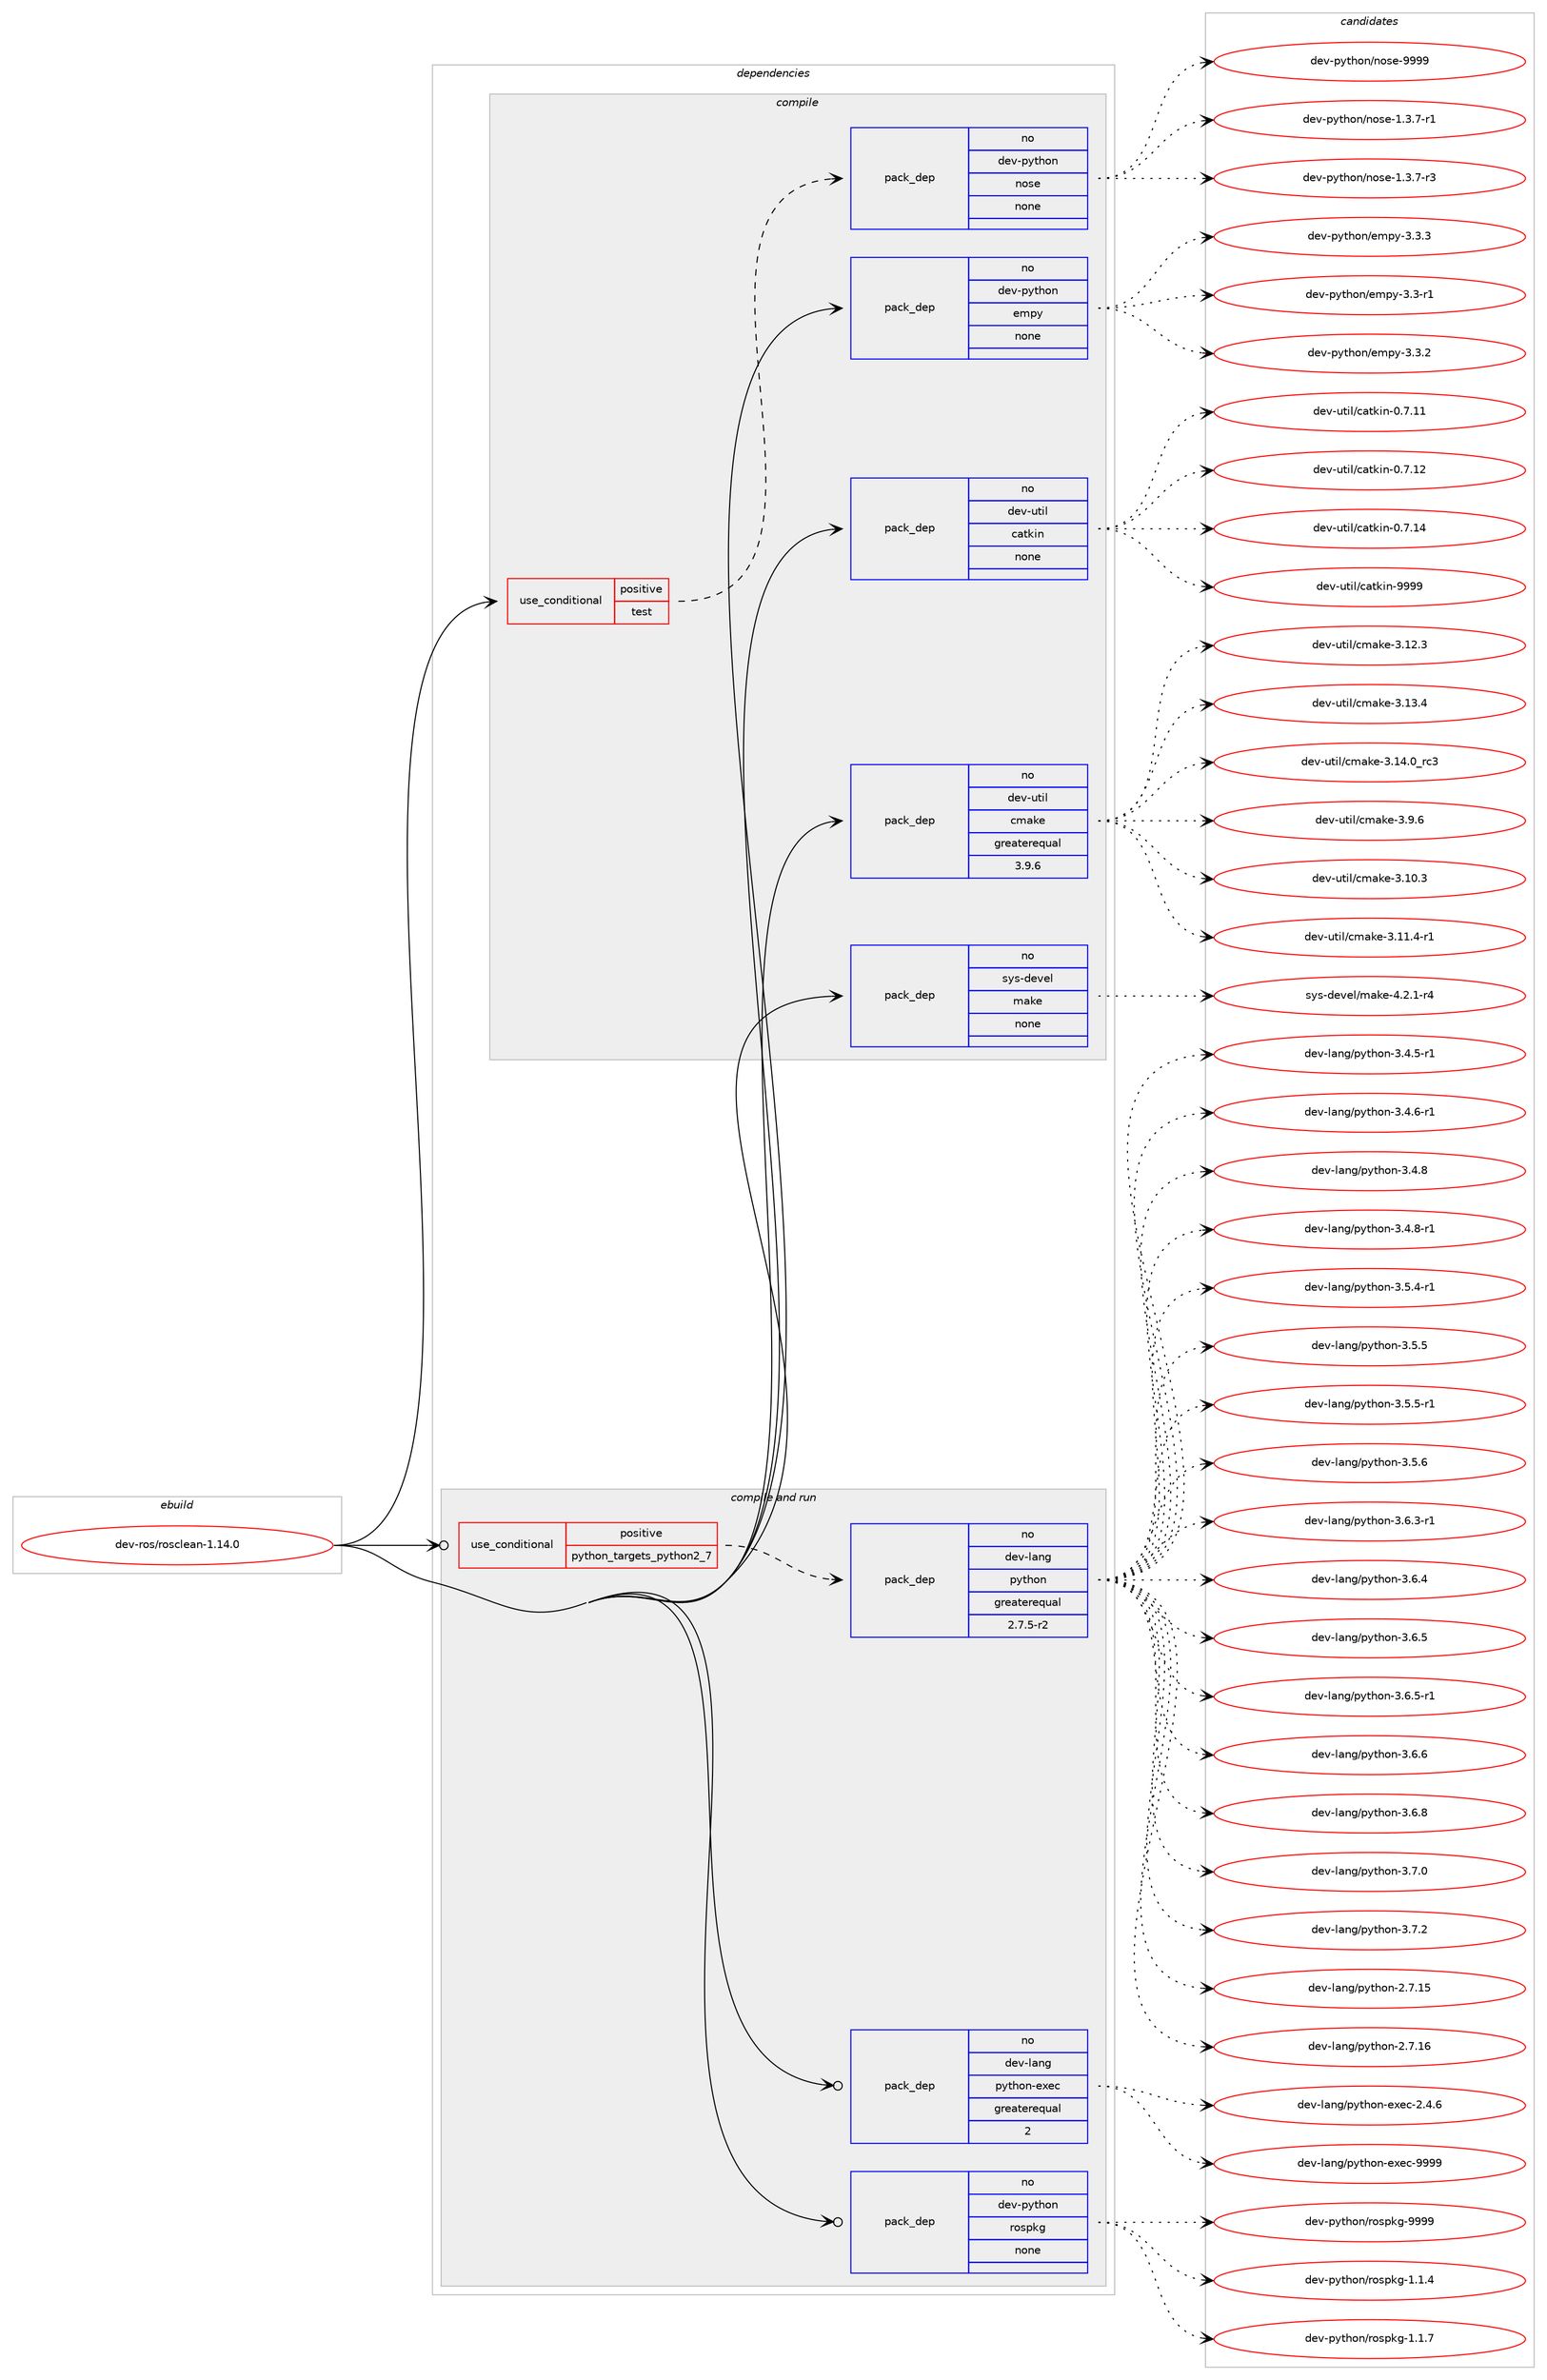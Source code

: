 digraph prolog {

# *************
# Graph options
# *************

newrank=true;
concentrate=true;
compound=true;
graph [rankdir=LR,fontname=Helvetica,fontsize=10,ranksep=1.5];#, ranksep=2.5, nodesep=0.2];
edge  [arrowhead=vee];
node  [fontname=Helvetica,fontsize=10];

# **********
# The ebuild
# **********

subgraph cluster_leftcol {
color=gray;
rank=same;
label=<<i>ebuild</i>>;
id [label="dev-ros/rosclean-1.14.0", color=red, width=4, href="../dev-ros/rosclean-1.14.0.svg"];
}

# ****************
# The dependencies
# ****************

subgraph cluster_midcol {
color=gray;
label=<<i>dependencies</i>>;
subgraph cluster_compile {
fillcolor="#eeeeee";
style=filled;
label=<<i>compile</i>>;
subgraph cond389719 {
dependency1464210 [label=<<TABLE BORDER="0" CELLBORDER="1" CELLSPACING="0" CELLPADDING="4"><TR><TD ROWSPAN="3" CELLPADDING="10">use_conditional</TD></TR><TR><TD>positive</TD></TR><TR><TD>test</TD></TR></TABLE>>, shape=none, color=red];
subgraph pack1051101 {
dependency1464211 [label=<<TABLE BORDER="0" CELLBORDER="1" CELLSPACING="0" CELLPADDING="4" WIDTH="220"><TR><TD ROWSPAN="6" CELLPADDING="30">pack_dep</TD></TR><TR><TD WIDTH="110">no</TD></TR><TR><TD>dev-python</TD></TR><TR><TD>nose</TD></TR><TR><TD>none</TD></TR><TR><TD></TD></TR></TABLE>>, shape=none, color=blue];
}
dependency1464210:e -> dependency1464211:w [weight=20,style="dashed",arrowhead="vee"];
}
id:e -> dependency1464210:w [weight=20,style="solid",arrowhead="vee"];
subgraph pack1051102 {
dependency1464212 [label=<<TABLE BORDER="0" CELLBORDER="1" CELLSPACING="0" CELLPADDING="4" WIDTH="220"><TR><TD ROWSPAN="6" CELLPADDING="30">pack_dep</TD></TR><TR><TD WIDTH="110">no</TD></TR><TR><TD>dev-python</TD></TR><TR><TD>empy</TD></TR><TR><TD>none</TD></TR><TR><TD></TD></TR></TABLE>>, shape=none, color=blue];
}
id:e -> dependency1464212:w [weight=20,style="solid",arrowhead="vee"];
subgraph pack1051103 {
dependency1464213 [label=<<TABLE BORDER="0" CELLBORDER="1" CELLSPACING="0" CELLPADDING="4" WIDTH="220"><TR><TD ROWSPAN="6" CELLPADDING="30">pack_dep</TD></TR><TR><TD WIDTH="110">no</TD></TR><TR><TD>dev-util</TD></TR><TR><TD>catkin</TD></TR><TR><TD>none</TD></TR><TR><TD></TD></TR></TABLE>>, shape=none, color=blue];
}
id:e -> dependency1464213:w [weight=20,style="solid",arrowhead="vee"];
subgraph pack1051104 {
dependency1464214 [label=<<TABLE BORDER="0" CELLBORDER="1" CELLSPACING="0" CELLPADDING="4" WIDTH="220"><TR><TD ROWSPAN="6" CELLPADDING="30">pack_dep</TD></TR><TR><TD WIDTH="110">no</TD></TR><TR><TD>dev-util</TD></TR><TR><TD>cmake</TD></TR><TR><TD>greaterequal</TD></TR><TR><TD>3.9.6</TD></TR></TABLE>>, shape=none, color=blue];
}
id:e -> dependency1464214:w [weight=20,style="solid",arrowhead="vee"];
subgraph pack1051105 {
dependency1464215 [label=<<TABLE BORDER="0" CELLBORDER="1" CELLSPACING="0" CELLPADDING="4" WIDTH="220"><TR><TD ROWSPAN="6" CELLPADDING="30">pack_dep</TD></TR><TR><TD WIDTH="110">no</TD></TR><TR><TD>sys-devel</TD></TR><TR><TD>make</TD></TR><TR><TD>none</TD></TR><TR><TD></TD></TR></TABLE>>, shape=none, color=blue];
}
id:e -> dependency1464215:w [weight=20,style="solid",arrowhead="vee"];
}
subgraph cluster_compileandrun {
fillcolor="#eeeeee";
style=filled;
label=<<i>compile and run</i>>;
subgraph cond389720 {
dependency1464216 [label=<<TABLE BORDER="0" CELLBORDER="1" CELLSPACING="0" CELLPADDING="4"><TR><TD ROWSPAN="3" CELLPADDING="10">use_conditional</TD></TR><TR><TD>positive</TD></TR><TR><TD>python_targets_python2_7</TD></TR></TABLE>>, shape=none, color=red];
subgraph pack1051106 {
dependency1464217 [label=<<TABLE BORDER="0" CELLBORDER="1" CELLSPACING="0" CELLPADDING="4" WIDTH="220"><TR><TD ROWSPAN="6" CELLPADDING="30">pack_dep</TD></TR><TR><TD WIDTH="110">no</TD></TR><TR><TD>dev-lang</TD></TR><TR><TD>python</TD></TR><TR><TD>greaterequal</TD></TR><TR><TD>2.7.5-r2</TD></TR></TABLE>>, shape=none, color=blue];
}
dependency1464216:e -> dependency1464217:w [weight=20,style="dashed",arrowhead="vee"];
}
id:e -> dependency1464216:w [weight=20,style="solid",arrowhead="odotvee"];
subgraph pack1051107 {
dependency1464218 [label=<<TABLE BORDER="0" CELLBORDER="1" CELLSPACING="0" CELLPADDING="4" WIDTH="220"><TR><TD ROWSPAN="6" CELLPADDING="30">pack_dep</TD></TR><TR><TD WIDTH="110">no</TD></TR><TR><TD>dev-lang</TD></TR><TR><TD>python-exec</TD></TR><TR><TD>greaterequal</TD></TR><TR><TD>2</TD></TR></TABLE>>, shape=none, color=blue];
}
id:e -> dependency1464218:w [weight=20,style="solid",arrowhead="odotvee"];
subgraph pack1051108 {
dependency1464219 [label=<<TABLE BORDER="0" CELLBORDER="1" CELLSPACING="0" CELLPADDING="4" WIDTH="220"><TR><TD ROWSPAN="6" CELLPADDING="30">pack_dep</TD></TR><TR><TD WIDTH="110">no</TD></TR><TR><TD>dev-python</TD></TR><TR><TD>rospkg</TD></TR><TR><TD>none</TD></TR><TR><TD></TD></TR></TABLE>>, shape=none, color=blue];
}
id:e -> dependency1464219:w [weight=20,style="solid",arrowhead="odotvee"];
}
subgraph cluster_run {
fillcolor="#eeeeee";
style=filled;
label=<<i>run</i>>;
}
}

# **************
# The candidates
# **************

subgraph cluster_choices {
rank=same;
color=gray;
label=<<i>candidates</i>>;

subgraph choice1051101 {
color=black;
nodesep=1;
choice10010111845112121116104111110471101111151014549465146554511449 [label="dev-python/nose-1.3.7-r1", color=red, width=4,href="../dev-python/nose-1.3.7-r1.svg"];
choice10010111845112121116104111110471101111151014549465146554511451 [label="dev-python/nose-1.3.7-r3", color=red, width=4,href="../dev-python/nose-1.3.7-r3.svg"];
choice10010111845112121116104111110471101111151014557575757 [label="dev-python/nose-9999", color=red, width=4,href="../dev-python/nose-9999.svg"];
dependency1464211:e -> choice10010111845112121116104111110471101111151014549465146554511449:w [style=dotted,weight="100"];
dependency1464211:e -> choice10010111845112121116104111110471101111151014549465146554511451:w [style=dotted,weight="100"];
dependency1464211:e -> choice10010111845112121116104111110471101111151014557575757:w [style=dotted,weight="100"];
}
subgraph choice1051102 {
color=black;
nodesep=1;
choice1001011184511212111610411111047101109112121455146514511449 [label="dev-python/empy-3.3-r1", color=red, width=4,href="../dev-python/empy-3.3-r1.svg"];
choice1001011184511212111610411111047101109112121455146514650 [label="dev-python/empy-3.3.2", color=red, width=4,href="../dev-python/empy-3.3.2.svg"];
choice1001011184511212111610411111047101109112121455146514651 [label="dev-python/empy-3.3.3", color=red, width=4,href="../dev-python/empy-3.3.3.svg"];
dependency1464212:e -> choice1001011184511212111610411111047101109112121455146514511449:w [style=dotted,weight="100"];
dependency1464212:e -> choice1001011184511212111610411111047101109112121455146514650:w [style=dotted,weight="100"];
dependency1464212:e -> choice1001011184511212111610411111047101109112121455146514651:w [style=dotted,weight="100"];
}
subgraph choice1051103 {
color=black;
nodesep=1;
choice1001011184511711610510847999711610710511045484655464949 [label="dev-util/catkin-0.7.11", color=red, width=4,href="../dev-util/catkin-0.7.11.svg"];
choice1001011184511711610510847999711610710511045484655464950 [label="dev-util/catkin-0.7.12", color=red, width=4,href="../dev-util/catkin-0.7.12.svg"];
choice1001011184511711610510847999711610710511045484655464952 [label="dev-util/catkin-0.7.14", color=red, width=4,href="../dev-util/catkin-0.7.14.svg"];
choice100101118451171161051084799971161071051104557575757 [label="dev-util/catkin-9999", color=red, width=4,href="../dev-util/catkin-9999.svg"];
dependency1464213:e -> choice1001011184511711610510847999711610710511045484655464949:w [style=dotted,weight="100"];
dependency1464213:e -> choice1001011184511711610510847999711610710511045484655464950:w [style=dotted,weight="100"];
dependency1464213:e -> choice1001011184511711610510847999711610710511045484655464952:w [style=dotted,weight="100"];
dependency1464213:e -> choice100101118451171161051084799971161071051104557575757:w [style=dotted,weight="100"];
}
subgraph choice1051104 {
color=black;
nodesep=1;
choice1001011184511711610510847991099710710145514649484651 [label="dev-util/cmake-3.10.3", color=red, width=4,href="../dev-util/cmake-3.10.3.svg"];
choice10010111845117116105108479910997107101455146494946524511449 [label="dev-util/cmake-3.11.4-r1", color=red, width=4,href="../dev-util/cmake-3.11.4-r1.svg"];
choice1001011184511711610510847991099710710145514649504651 [label="dev-util/cmake-3.12.3", color=red, width=4,href="../dev-util/cmake-3.12.3.svg"];
choice1001011184511711610510847991099710710145514649514652 [label="dev-util/cmake-3.13.4", color=red, width=4,href="../dev-util/cmake-3.13.4.svg"];
choice1001011184511711610510847991099710710145514649524648951149951 [label="dev-util/cmake-3.14.0_rc3", color=red, width=4,href="../dev-util/cmake-3.14.0_rc3.svg"];
choice10010111845117116105108479910997107101455146574654 [label="dev-util/cmake-3.9.6", color=red, width=4,href="../dev-util/cmake-3.9.6.svg"];
dependency1464214:e -> choice1001011184511711610510847991099710710145514649484651:w [style=dotted,weight="100"];
dependency1464214:e -> choice10010111845117116105108479910997107101455146494946524511449:w [style=dotted,weight="100"];
dependency1464214:e -> choice1001011184511711610510847991099710710145514649504651:w [style=dotted,weight="100"];
dependency1464214:e -> choice1001011184511711610510847991099710710145514649514652:w [style=dotted,weight="100"];
dependency1464214:e -> choice1001011184511711610510847991099710710145514649524648951149951:w [style=dotted,weight="100"];
dependency1464214:e -> choice10010111845117116105108479910997107101455146574654:w [style=dotted,weight="100"];
}
subgraph choice1051105 {
color=black;
nodesep=1;
choice1151211154510010111810110847109971071014552465046494511452 [label="sys-devel/make-4.2.1-r4", color=red, width=4,href="../sys-devel/make-4.2.1-r4.svg"];
dependency1464215:e -> choice1151211154510010111810110847109971071014552465046494511452:w [style=dotted,weight="100"];
}
subgraph choice1051106 {
color=black;
nodesep=1;
choice10010111845108971101034711212111610411111045504655464953 [label="dev-lang/python-2.7.15", color=red, width=4,href="../dev-lang/python-2.7.15.svg"];
choice10010111845108971101034711212111610411111045504655464954 [label="dev-lang/python-2.7.16", color=red, width=4,href="../dev-lang/python-2.7.16.svg"];
choice1001011184510897110103471121211161041111104551465246534511449 [label="dev-lang/python-3.4.5-r1", color=red, width=4,href="../dev-lang/python-3.4.5-r1.svg"];
choice1001011184510897110103471121211161041111104551465246544511449 [label="dev-lang/python-3.4.6-r1", color=red, width=4,href="../dev-lang/python-3.4.6-r1.svg"];
choice100101118451089711010347112121116104111110455146524656 [label="dev-lang/python-3.4.8", color=red, width=4,href="../dev-lang/python-3.4.8.svg"];
choice1001011184510897110103471121211161041111104551465246564511449 [label="dev-lang/python-3.4.8-r1", color=red, width=4,href="../dev-lang/python-3.4.8-r1.svg"];
choice1001011184510897110103471121211161041111104551465346524511449 [label="dev-lang/python-3.5.4-r1", color=red, width=4,href="../dev-lang/python-3.5.4-r1.svg"];
choice100101118451089711010347112121116104111110455146534653 [label="dev-lang/python-3.5.5", color=red, width=4,href="../dev-lang/python-3.5.5.svg"];
choice1001011184510897110103471121211161041111104551465346534511449 [label="dev-lang/python-3.5.5-r1", color=red, width=4,href="../dev-lang/python-3.5.5-r1.svg"];
choice100101118451089711010347112121116104111110455146534654 [label="dev-lang/python-3.5.6", color=red, width=4,href="../dev-lang/python-3.5.6.svg"];
choice1001011184510897110103471121211161041111104551465446514511449 [label="dev-lang/python-3.6.3-r1", color=red, width=4,href="../dev-lang/python-3.6.3-r1.svg"];
choice100101118451089711010347112121116104111110455146544652 [label="dev-lang/python-3.6.4", color=red, width=4,href="../dev-lang/python-3.6.4.svg"];
choice100101118451089711010347112121116104111110455146544653 [label="dev-lang/python-3.6.5", color=red, width=4,href="../dev-lang/python-3.6.5.svg"];
choice1001011184510897110103471121211161041111104551465446534511449 [label="dev-lang/python-3.6.5-r1", color=red, width=4,href="../dev-lang/python-3.6.5-r1.svg"];
choice100101118451089711010347112121116104111110455146544654 [label="dev-lang/python-3.6.6", color=red, width=4,href="../dev-lang/python-3.6.6.svg"];
choice100101118451089711010347112121116104111110455146544656 [label="dev-lang/python-3.6.8", color=red, width=4,href="../dev-lang/python-3.6.8.svg"];
choice100101118451089711010347112121116104111110455146554648 [label="dev-lang/python-3.7.0", color=red, width=4,href="../dev-lang/python-3.7.0.svg"];
choice100101118451089711010347112121116104111110455146554650 [label="dev-lang/python-3.7.2", color=red, width=4,href="../dev-lang/python-3.7.2.svg"];
dependency1464217:e -> choice10010111845108971101034711212111610411111045504655464953:w [style=dotted,weight="100"];
dependency1464217:e -> choice10010111845108971101034711212111610411111045504655464954:w [style=dotted,weight="100"];
dependency1464217:e -> choice1001011184510897110103471121211161041111104551465246534511449:w [style=dotted,weight="100"];
dependency1464217:e -> choice1001011184510897110103471121211161041111104551465246544511449:w [style=dotted,weight="100"];
dependency1464217:e -> choice100101118451089711010347112121116104111110455146524656:w [style=dotted,weight="100"];
dependency1464217:e -> choice1001011184510897110103471121211161041111104551465246564511449:w [style=dotted,weight="100"];
dependency1464217:e -> choice1001011184510897110103471121211161041111104551465346524511449:w [style=dotted,weight="100"];
dependency1464217:e -> choice100101118451089711010347112121116104111110455146534653:w [style=dotted,weight="100"];
dependency1464217:e -> choice1001011184510897110103471121211161041111104551465346534511449:w [style=dotted,weight="100"];
dependency1464217:e -> choice100101118451089711010347112121116104111110455146534654:w [style=dotted,weight="100"];
dependency1464217:e -> choice1001011184510897110103471121211161041111104551465446514511449:w [style=dotted,weight="100"];
dependency1464217:e -> choice100101118451089711010347112121116104111110455146544652:w [style=dotted,weight="100"];
dependency1464217:e -> choice100101118451089711010347112121116104111110455146544653:w [style=dotted,weight="100"];
dependency1464217:e -> choice1001011184510897110103471121211161041111104551465446534511449:w [style=dotted,weight="100"];
dependency1464217:e -> choice100101118451089711010347112121116104111110455146544654:w [style=dotted,weight="100"];
dependency1464217:e -> choice100101118451089711010347112121116104111110455146544656:w [style=dotted,weight="100"];
dependency1464217:e -> choice100101118451089711010347112121116104111110455146554648:w [style=dotted,weight="100"];
dependency1464217:e -> choice100101118451089711010347112121116104111110455146554650:w [style=dotted,weight="100"];
}
subgraph choice1051107 {
color=black;
nodesep=1;
choice1001011184510897110103471121211161041111104510112010199455046524654 [label="dev-lang/python-exec-2.4.6", color=red, width=4,href="../dev-lang/python-exec-2.4.6.svg"];
choice10010111845108971101034711212111610411111045101120101994557575757 [label="dev-lang/python-exec-9999", color=red, width=4,href="../dev-lang/python-exec-9999.svg"];
dependency1464218:e -> choice1001011184510897110103471121211161041111104510112010199455046524654:w [style=dotted,weight="100"];
dependency1464218:e -> choice10010111845108971101034711212111610411111045101120101994557575757:w [style=dotted,weight="100"];
}
subgraph choice1051108 {
color=black;
nodesep=1;
choice1001011184511212111610411111047114111115112107103454946494652 [label="dev-python/rospkg-1.1.4", color=red, width=4,href="../dev-python/rospkg-1.1.4.svg"];
choice1001011184511212111610411111047114111115112107103454946494655 [label="dev-python/rospkg-1.1.7", color=red, width=4,href="../dev-python/rospkg-1.1.7.svg"];
choice10010111845112121116104111110471141111151121071034557575757 [label="dev-python/rospkg-9999", color=red, width=4,href="../dev-python/rospkg-9999.svg"];
dependency1464219:e -> choice1001011184511212111610411111047114111115112107103454946494652:w [style=dotted,weight="100"];
dependency1464219:e -> choice1001011184511212111610411111047114111115112107103454946494655:w [style=dotted,weight="100"];
dependency1464219:e -> choice10010111845112121116104111110471141111151121071034557575757:w [style=dotted,weight="100"];
}
}

}
